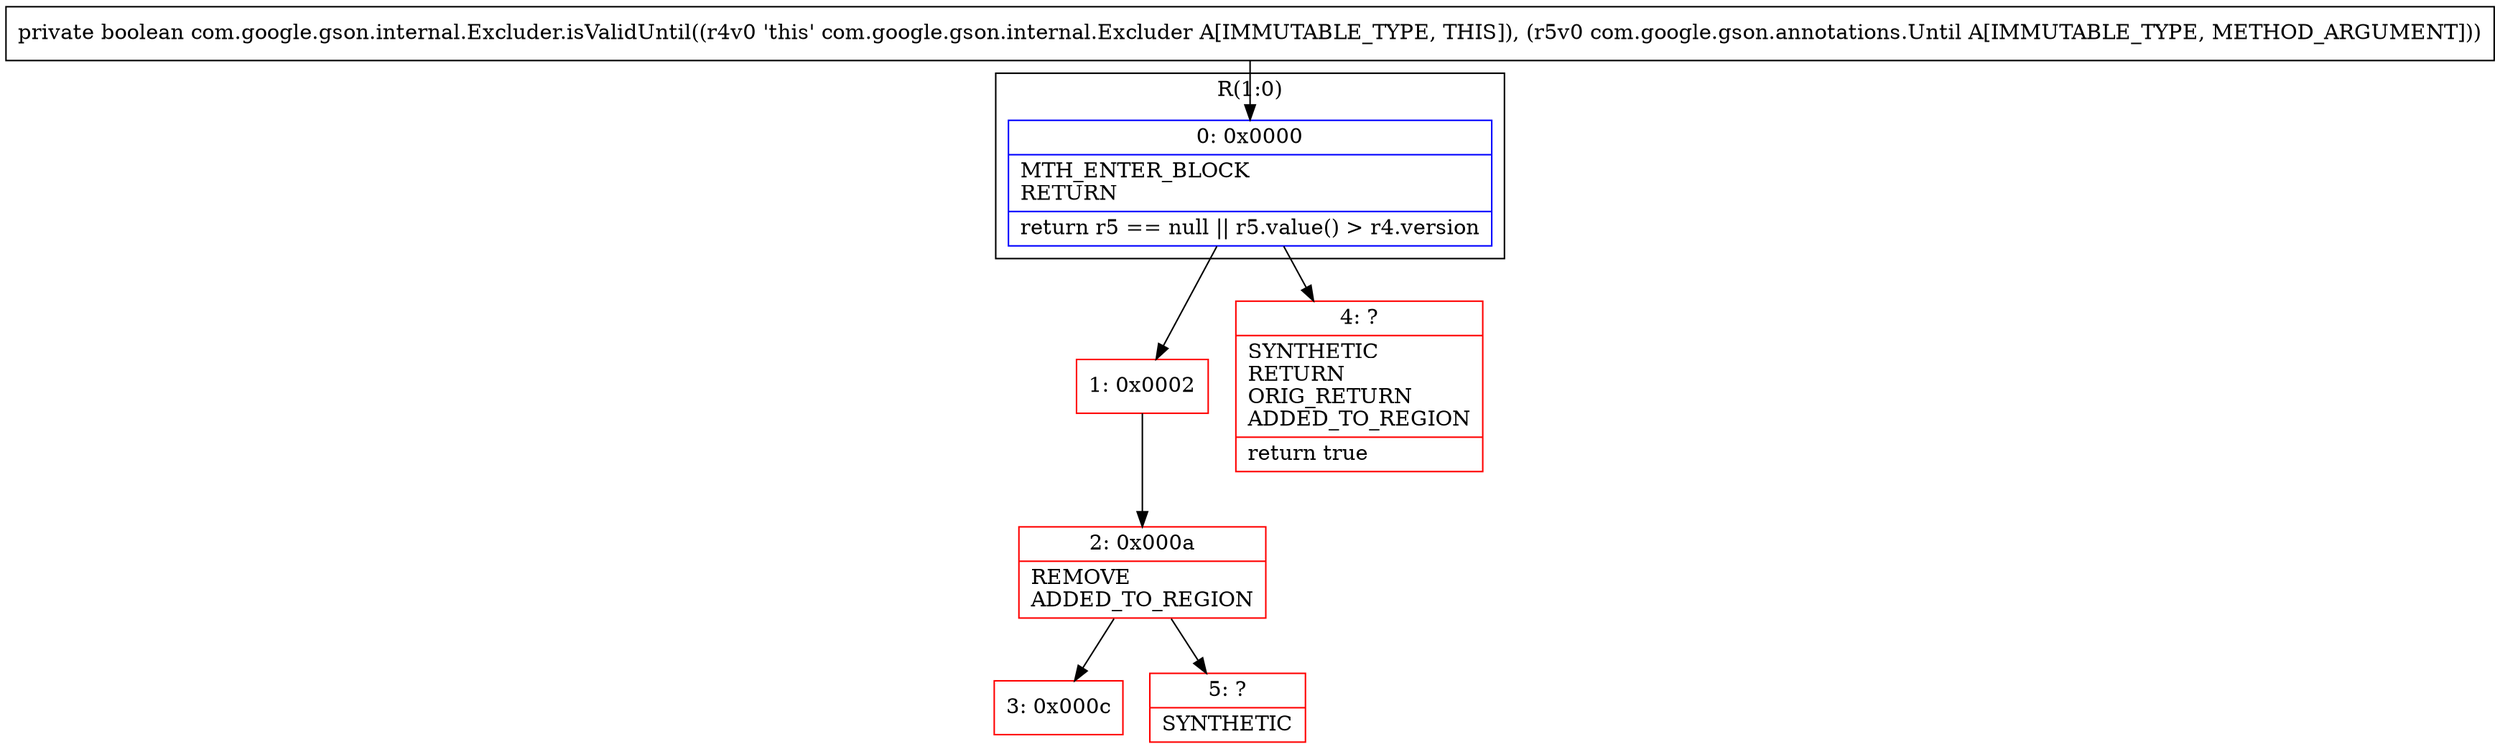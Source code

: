 digraph "CFG forcom.google.gson.internal.Excluder.isValidUntil(Lcom\/google\/gson\/annotations\/Until;)Z" {
subgraph cluster_Region_1321516733 {
label = "R(1:0)";
node [shape=record,color=blue];
Node_0 [shape=record,label="{0\:\ 0x0000|MTH_ENTER_BLOCK\lRETURN\l|return r5 == null \|\| r5.value() \> r4.version\l}"];
}
Node_1 [shape=record,color=red,label="{1\:\ 0x0002}"];
Node_2 [shape=record,color=red,label="{2\:\ 0x000a|REMOVE\lADDED_TO_REGION\l}"];
Node_3 [shape=record,color=red,label="{3\:\ 0x000c}"];
Node_4 [shape=record,color=red,label="{4\:\ ?|SYNTHETIC\lRETURN\lORIG_RETURN\lADDED_TO_REGION\l|return true\l}"];
Node_5 [shape=record,color=red,label="{5\:\ ?|SYNTHETIC\l}"];
MethodNode[shape=record,label="{private boolean com.google.gson.internal.Excluder.isValidUntil((r4v0 'this' com.google.gson.internal.Excluder A[IMMUTABLE_TYPE, THIS]), (r5v0 com.google.gson.annotations.Until A[IMMUTABLE_TYPE, METHOD_ARGUMENT])) }"];
MethodNode -> Node_0;
Node_0 -> Node_1;
Node_0 -> Node_4;
Node_1 -> Node_2;
Node_2 -> Node_3;
Node_2 -> Node_5;
}

